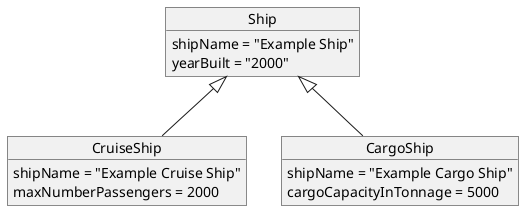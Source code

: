@startuml
object Ship {
    shipName = "Example Ship"
    yearBuilt = "2000"
}

object CruiseShip {
    shipName = "Example Cruise Ship"
    maxNumberPassengers = 2000
}

object CargoShip {
    shipName = "Example Cargo Ship"
    cargoCapacityInTonnage = 5000
}

Ship <|-- CruiseShip
Ship <|-- CargoShip
@enduml
